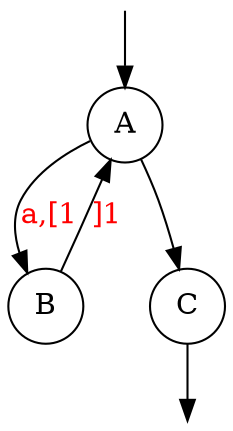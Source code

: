 digraph {
    node [shape=circle]
    Q0 [style=invisible, height=0, width=0, fixedsize=true];
    Q1 [style=invisible, height=0, width=0, fixedsize=true];
    Q0 -> A
    A -> B [label="a,[1", fontcolor=red];
    B -> A [label="]1", fontcolor=red];
    A -> C;
    C -> Q1;
}
